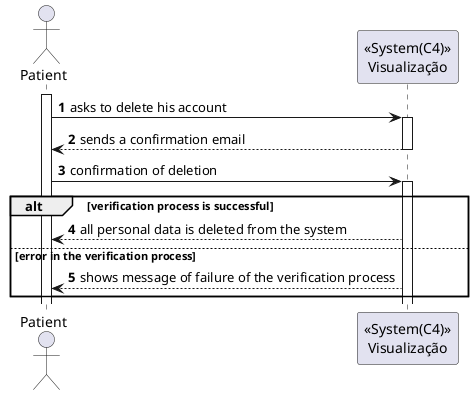 ﻿@startuml
'https://plantuml.com/sequence-diagram

autonumber
actor Patient as pa
participant "<<System(C4)>>\nVisualização" as sys

activate pa

pa -> sys: asks to delete his account

activate sys

sys --> pa: sends a confirmation email
deactivate sys

pa -> sys: confirmation of deletion
activate sys
alt verification process is successful

sys --> pa: all personal data is deleted from the system
else error in the verification process

sys--> pa: shows message of failure of the verification process

end


@enduml